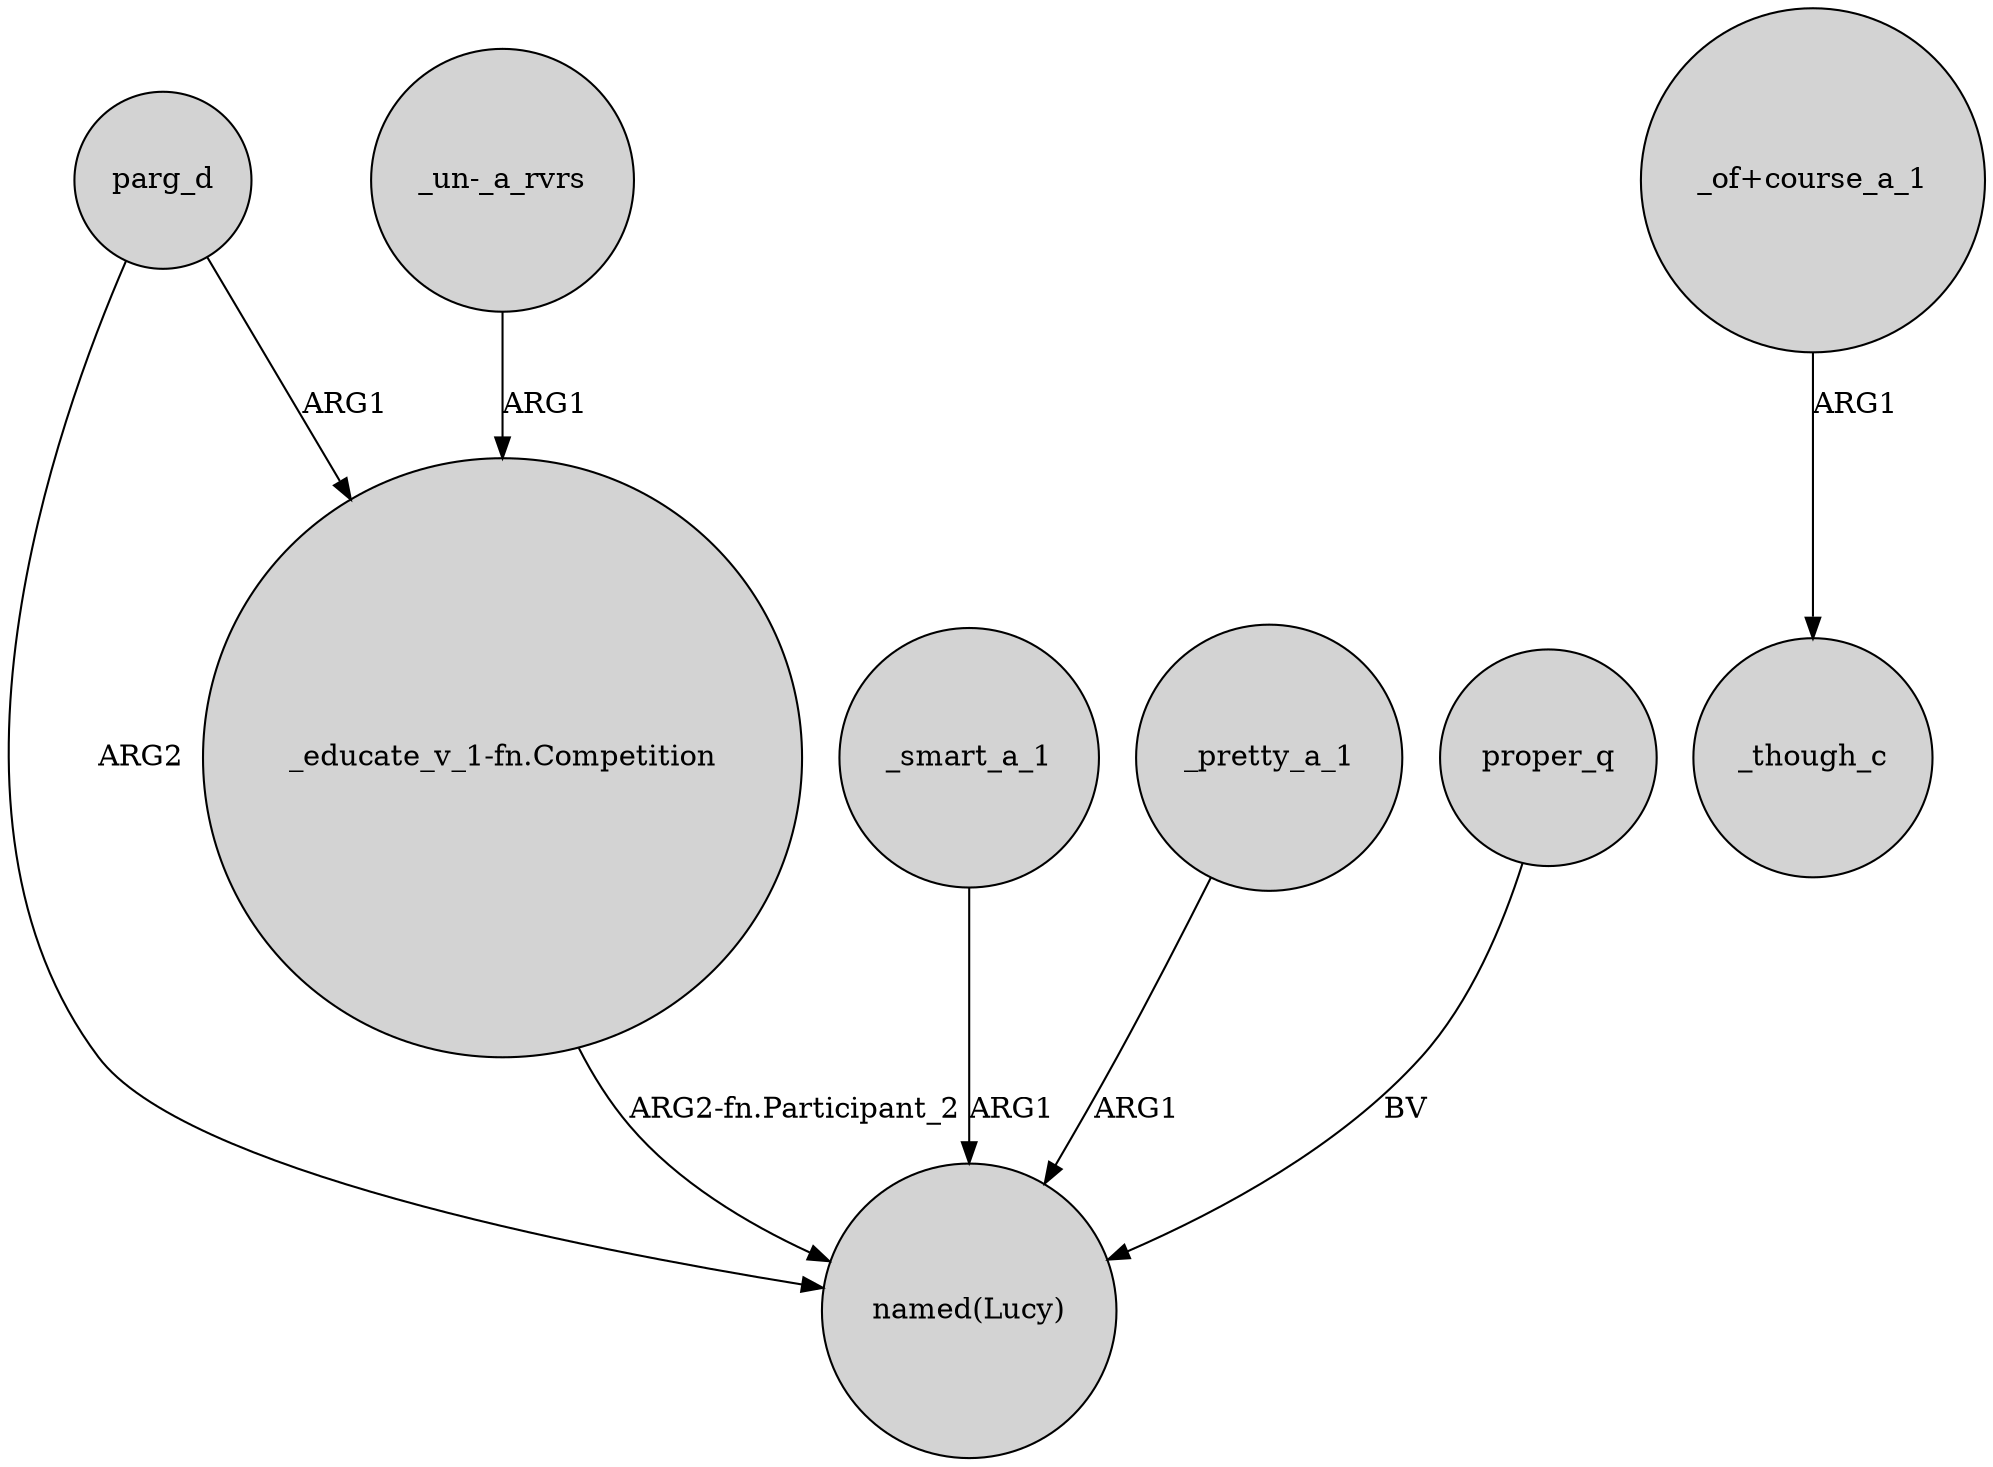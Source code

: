 digraph {
	node [shape=circle style=filled]
	parg_d -> "named(Lucy)" [label=ARG2]
	parg_d -> "_educate_v_1-fn.Competition" [label=ARG1]
	"_educate_v_1-fn.Competition" -> "named(Lucy)" [label="ARG2-fn.Participant_2"]
	"_of+course_a_1" -> _though_c [label=ARG1]
	_smart_a_1 -> "named(Lucy)" [label=ARG1]
	"_un-_a_rvrs" -> "_educate_v_1-fn.Competition" [label=ARG1]
	_pretty_a_1 -> "named(Lucy)" [label=ARG1]
	proper_q -> "named(Lucy)" [label=BV]
}
